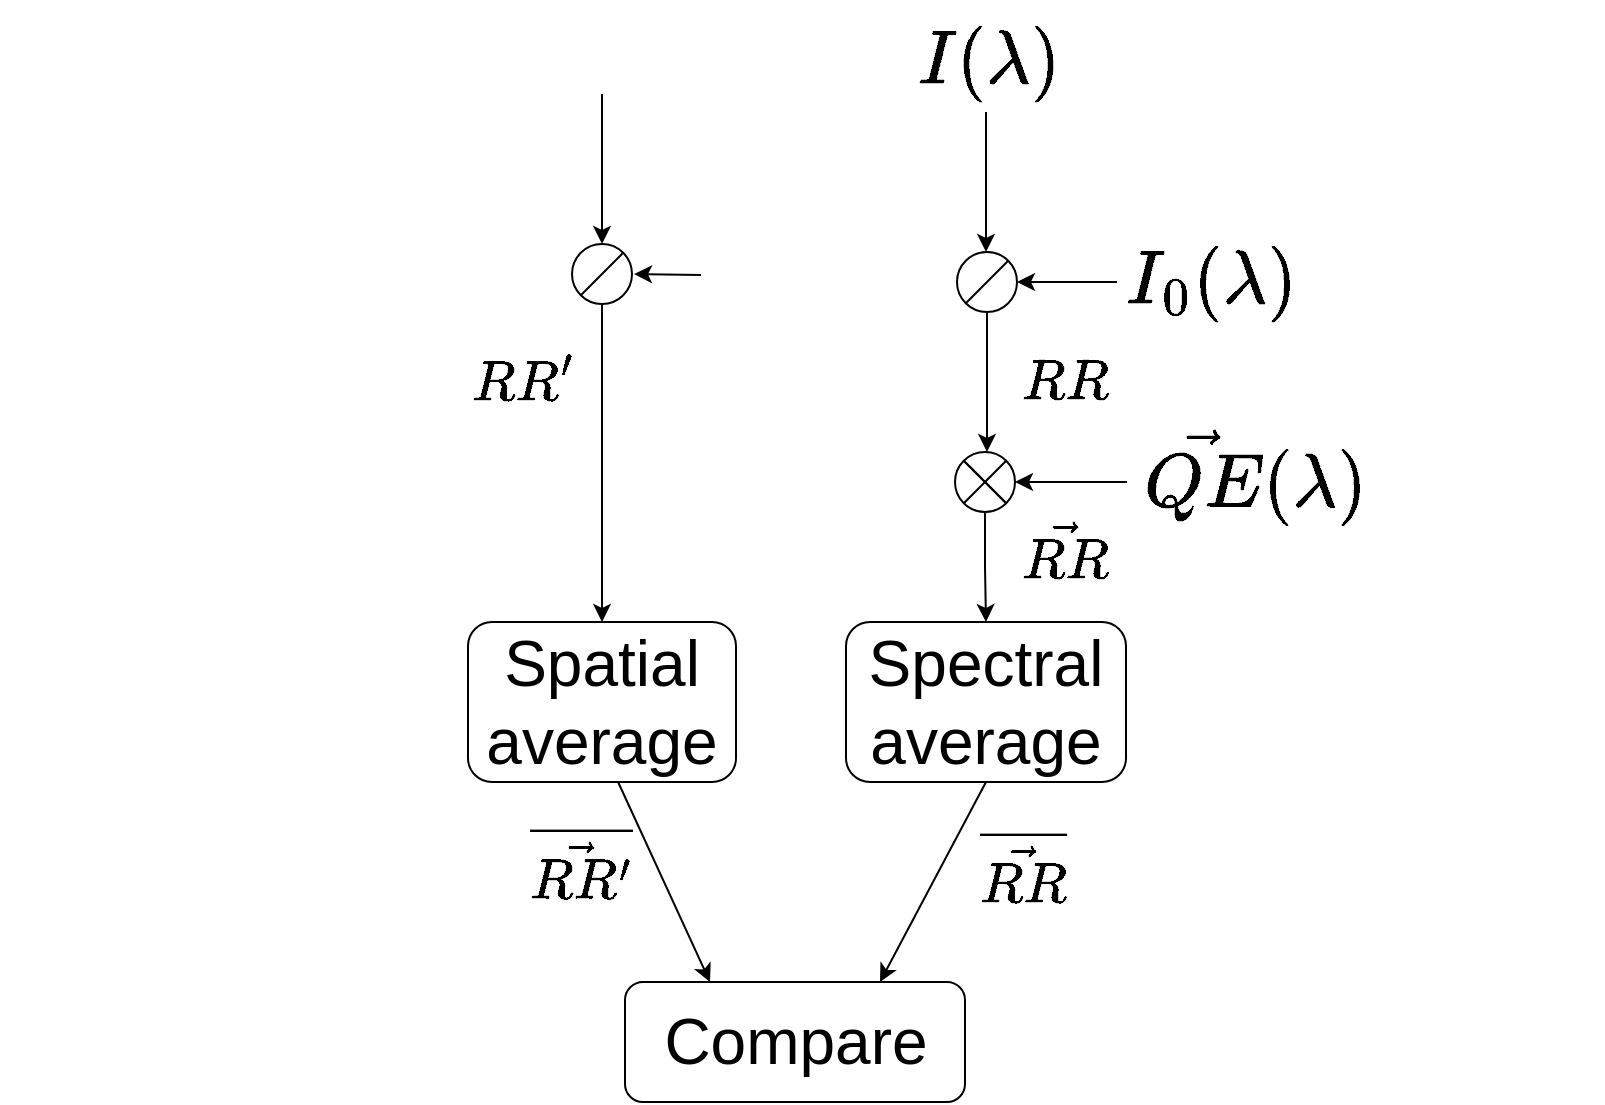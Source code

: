 <mxfile version="12.3.9" type="github" pages="1">
  <diagram id="npbPIhp3O4nb7fUVfA89" name="Page-1">
    <mxGraphModel dx="2249" dy="794" grid="1" gridSize="10" guides="1" tooltips="1" connect="1" arrows="1" fold="1" page="1" pageScale="1" pageWidth="827" pageHeight="1169" math="1" shadow="0">
      <root>
        <mxCell id="0"/>
        <mxCell id="1" parent="0"/>
        <mxCell id="ERMoTEU1ZdiAvk5Pcdhp-1" value="" style="group" parent="1" vertex="1" connectable="0">
          <mxGeometry x="180" y="161" width="30" height="30" as="geometry"/>
        </mxCell>
        <mxCell id="ERMoTEU1ZdiAvk5Pcdhp-2" value="" style="group" parent="ERMoTEU1ZdiAvk5Pcdhp-1" vertex="1" connectable="0">
          <mxGeometry width="30" height="30" as="geometry"/>
        </mxCell>
        <mxCell id="ERMoTEU1ZdiAvk5Pcdhp-3" value="" style="group" parent="ERMoTEU1ZdiAvk5Pcdhp-2" vertex="1" connectable="0">
          <mxGeometry width="30" height="30" as="geometry"/>
        </mxCell>
        <mxCell id="ERMoTEU1ZdiAvk5Pcdhp-4" value="" style="ellipse;whiteSpace=wrap;html=1;aspect=fixed;" parent="ERMoTEU1ZdiAvk5Pcdhp-3" vertex="1">
          <mxGeometry width="30" height="30" as="geometry"/>
        </mxCell>
        <mxCell id="ERMoTEU1ZdiAvk5Pcdhp-5" value="" style="endArrow=none;html=1;" parent="ERMoTEU1ZdiAvk5Pcdhp-3" edge="1">
          <mxGeometry width="50" height="50" relative="1" as="geometry">
            <mxPoint x="4.286" y="25.714" as="sourcePoint"/>
            <mxPoint x="25.714" y="4.286" as="targetPoint"/>
          </mxGeometry>
        </mxCell>
        <mxCell id="ERMoTEU1ZdiAvk5Pcdhp-6" value="&lt;span style=&quot;font-size: 32px ; text-align: left&quot;&gt;$$A$$&lt;/span&gt;" style="text;html=1;align=center;verticalAlign=middle;resizable=0;points=[];;autosize=1;" parent="1" vertex="1">
          <mxGeometry x="139" y="55" width="110" height="30" as="geometry"/>
        </mxCell>
        <mxCell id="ERMoTEU1ZdiAvk5Pcdhp-7" value="&lt;div style=&quot;text-align: left&quot;&gt;&lt;span style=&quot;font-size: 32px&quot;&gt;$$A_0$$&lt;/span&gt;&lt;/div&gt;" style="text;html=1;align=center;verticalAlign=middle;resizable=0;points=[];;autosize=1;" parent="1" vertex="1">
          <mxGeometry x="198" y="160" width="140" height="30" as="geometry"/>
        </mxCell>
        <mxCell id="ERMoTEU1ZdiAvk5Pcdhp-8" style="edgeStyle=orthogonalEdgeStyle;rounded=0;orthogonalLoop=1;jettySize=auto;html=1;exitX=0.5;exitY=1;exitDx=0;exitDy=0;entryX=0.5;entryY=0;entryDx=0;entryDy=0;" parent="1" source="ERMoTEU1ZdiAvk5Pcdhp-4" target="ERMoTEU1ZdiAvk5Pcdhp-54" edge="1">
          <mxGeometry relative="1" as="geometry">
            <mxPoint x="195" y="261" as="targetPoint"/>
          </mxGeometry>
        </mxCell>
        <mxCell id="ERMoTEU1ZdiAvk5Pcdhp-9" value="&lt;font style=&quot;font-size: 24px&quot;&gt;$$RR&#39;$$&lt;/font&gt;" style="text;html=1;align=center;verticalAlign=middle;resizable=0;points=[];;autosize=1;" parent="1" vertex="1">
          <mxGeometry x="100" y="220" width="110" height="20" as="geometry"/>
        </mxCell>
        <mxCell id="ERMoTEU1ZdiAvk5Pcdhp-16" style="edgeStyle=orthogonalEdgeStyle;rounded=0;orthogonalLoop=1;jettySize=auto;html=1;exitX=0.5;exitY=1;exitDx=0;exitDy=0;entryX=0.5;entryY=0;entryDx=0;entryDy=0;fontColor=#FFFFFF;" parent="1" source="ERMoTEU1ZdiAvk5Pcdhp-17" target="ERMoTEU1ZdiAvk5Pcdhp-4" edge="1">
          <mxGeometry relative="1" as="geometry"/>
        </mxCell>
        <mxCell id="ERMoTEU1ZdiAvk5Pcdhp-17" value="" style="whiteSpace=wrap;html=1;aspect=fixed;fontColor=#FFFFFF;strokeColor=none;" parent="1" vertex="1">
          <mxGeometry x="171.5" y="39" width="47" height="47" as="geometry"/>
        </mxCell>
        <mxCell id="ERMoTEU1ZdiAvk5Pcdhp-19" value="" style="whiteSpace=wrap;html=1;aspect=fixed;fontColor=#FFFFFF;strokeColor=#FFFFFF;" parent="1" vertex="1">
          <mxGeometry x="244.5" y="153" width="47" height="47" as="geometry"/>
        </mxCell>
        <mxCell id="ERMoTEU1ZdiAvk5Pcdhp-21" value="" style="endArrow=classic;html=1;fontColor=#FFFFFF;exitX=0;exitY=0.5;exitDx=0;exitDy=0;" parent="1" source="ERMoTEU1ZdiAvk5Pcdhp-19" edge="1">
          <mxGeometry width="50" height="50" relative="1" as="geometry">
            <mxPoint x="226.472" y="95" as="sourcePoint"/>
            <mxPoint x="211" y="176" as="targetPoint"/>
          </mxGeometry>
        </mxCell>
        <mxCell id="ERMoTEU1ZdiAvk5Pcdhp-25" value="" style="group" parent="1" vertex="1" connectable="0">
          <mxGeometry x="372.5" y="165" width="30" height="30" as="geometry"/>
        </mxCell>
        <mxCell id="ERMoTEU1ZdiAvk5Pcdhp-26" value="" style="group" parent="ERMoTEU1ZdiAvk5Pcdhp-25" vertex="1" connectable="0">
          <mxGeometry width="30" height="30" as="geometry"/>
        </mxCell>
        <mxCell id="ERMoTEU1ZdiAvk5Pcdhp-27" value="" style="group" parent="ERMoTEU1ZdiAvk5Pcdhp-26" vertex="1" connectable="0">
          <mxGeometry width="30" height="30" as="geometry"/>
        </mxCell>
        <mxCell id="ERMoTEU1ZdiAvk5Pcdhp-28" value="" style="ellipse;whiteSpace=wrap;html=1;aspect=fixed;" parent="ERMoTEU1ZdiAvk5Pcdhp-27" vertex="1">
          <mxGeometry width="30" height="30" as="geometry"/>
        </mxCell>
        <mxCell id="ERMoTEU1ZdiAvk5Pcdhp-29" value="" style="endArrow=none;html=1;" parent="ERMoTEU1ZdiAvk5Pcdhp-27" edge="1">
          <mxGeometry width="50" height="50" relative="1" as="geometry">
            <mxPoint x="4.286" y="25.714" as="sourcePoint"/>
            <mxPoint x="25.714" y="4.286" as="targetPoint"/>
          </mxGeometry>
        </mxCell>
        <mxCell id="ERMoTEU1ZdiAvk5Pcdhp-30" value="" style="endArrow=classic;html=1;" parent="1" edge="1">
          <mxGeometry width="50" height="50" relative="1" as="geometry">
            <mxPoint x="387" y="95" as="sourcePoint"/>
            <mxPoint x="387" y="165" as="targetPoint"/>
          </mxGeometry>
        </mxCell>
        <mxCell id="ERMoTEU1ZdiAvk5Pcdhp-31" value="&lt;span style=&quot;font-size: 32px ; text-align: left&quot;&gt;$$I(\lambda)$$&lt;/span&gt;" style="text;html=1;align=center;verticalAlign=middle;resizable=0;points=[];;autosize=1;" parent="1" vertex="1">
          <mxGeometry x="272.5" y="55" width="230" height="30" as="geometry"/>
        </mxCell>
        <mxCell id="ERMoTEU1ZdiAvk5Pcdhp-32" value="&lt;div style=&quot;text-align: left&quot;&gt;&lt;span style=&quot;font-size: 32px&quot;&gt;$$I_0(\lambda)$$&lt;/span&gt;&lt;/div&gt;" style="text;html=1;align=center;verticalAlign=middle;resizable=0;points=[];;autosize=1;" parent="1" vertex="1">
          <mxGeometry x="363.5" y="165" width="270" height="30" as="geometry"/>
        </mxCell>
        <mxCell id="ERMoTEU1ZdiAvk5Pcdhp-33" value="" style="endArrow=classic;html=1;entryX=1;entryY=0.5;entryDx=0;entryDy=0;" parent="1" target="ERMoTEU1ZdiAvk5Pcdhp-28" edge="1">
          <mxGeometry width="50" height="50" relative="1" as="geometry">
            <mxPoint x="452.5" y="180" as="sourcePoint"/>
            <mxPoint x="397.5" y="245" as="targetPoint"/>
          </mxGeometry>
        </mxCell>
        <mxCell id="ERMoTEU1ZdiAvk5Pcdhp-34" style="edgeStyle=orthogonalEdgeStyle;rounded=0;orthogonalLoop=1;jettySize=auto;html=1;exitX=0.5;exitY=1;exitDx=0;exitDy=0;" parent="1" source="ERMoTEU1ZdiAvk5Pcdhp-28" edge="1">
          <mxGeometry relative="1" as="geometry">
            <mxPoint x="387.5" y="265" as="targetPoint"/>
          </mxGeometry>
        </mxCell>
        <mxCell id="ERMoTEU1ZdiAvk5Pcdhp-42" value="&lt;font style=&quot;font-size: 24px&quot;&gt;$$RR$$&lt;/font&gt;" style="text;html=1;align=center;verticalAlign=middle;resizable=0;points=[];;autosize=1;" parent="1" vertex="1">
          <mxGeometry x="375.5" y="220" width="100" height="20" as="geometry"/>
        </mxCell>
        <mxCell id="ERMoTEU1ZdiAvk5Pcdhp-44" value="" style="group" parent="1" vertex="1" connectable="0">
          <mxGeometry x="371.5" y="265" width="30" height="30" as="geometry"/>
        </mxCell>
        <mxCell id="ERMoTEU1ZdiAvk5Pcdhp-45" value="" style="group" parent="ERMoTEU1ZdiAvk5Pcdhp-44" vertex="1" connectable="0">
          <mxGeometry width="30" height="30" as="geometry"/>
        </mxCell>
        <mxCell id="ERMoTEU1ZdiAvk5Pcdhp-46" value="" style="ellipse;whiteSpace=wrap;html=1;aspect=fixed;" parent="ERMoTEU1ZdiAvk5Pcdhp-45" vertex="1">
          <mxGeometry width="30" height="30" as="geometry"/>
        </mxCell>
        <mxCell id="ERMoTEU1ZdiAvk5Pcdhp-47" value="" style="endArrow=none;html=1;" parent="ERMoTEU1ZdiAvk5Pcdhp-45" edge="1">
          <mxGeometry width="50" height="50" relative="1" as="geometry">
            <mxPoint x="4.286" y="25.714" as="sourcePoint"/>
            <mxPoint x="25.714" y="4.286" as="targetPoint"/>
          </mxGeometry>
        </mxCell>
        <mxCell id="ERMoTEU1ZdiAvk5Pcdhp-48" value="" style="endArrow=none;html=1;fontColor=#FFFFFF;" parent="ERMoTEU1ZdiAvk5Pcdhp-45" edge="1">
          <mxGeometry width="50" height="50" relative="1" as="geometry">
            <mxPoint x="5" y="5" as="sourcePoint"/>
            <mxPoint x="25" y="25" as="targetPoint"/>
          </mxGeometry>
        </mxCell>
        <mxCell id="ERMoTEU1ZdiAvk5Pcdhp-49" value="" style="endArrow=none;html=1;" parent="ERMoTEU1ZdiAvk5Pcdhp-45" edge="1">
          <mxGeometry width="50" height="50" relative="1" as="geometry">
            <mxPoint x="4.286" y="4.286" as="sourcePoint"/>
            <mxPoint x="25.714" y="25.714" as="targetPoint"/>
          </mxGeometry>
        </mxCell>
        <mxCell id="ERMoTEU1ZdiAvk5Pcdhp-50" value="" style="endArrow=classic;html=1;fontColor=#000000;entryX=1;entryY=0.5;entryDx=0;entryDy=0;" parent="1" target="ERMoTEU1ZdiAvk5Pcdhp-46" edge="1">
          <mxGeometry width="50" height="50" relative="1" as="geometry">
            <mxPoint x="457.5" y="280" as="sourcePoint"/>
            <mxPoint x="507.5" y="230" as="targetPoint"/>
          </mxGeometry>
        </mxCell>
        <mxCell id="ERMoTEU1ZdiAvk5Pcdhp-51" value="&lt;font style=&quot;font-size: 32px&quot;&gt;$$\vec{QE}(\lambda)$$&lt;/font&gt;" style="text;html=1;align=center;verticalAlign=middle;resizable=0;points=[];;autosize=1;fontColor=#000000;" parent="1" vertex="1">
          <mxGeometry x="345.5" y="260" width="350" height="30" as="geometry"/>
        </mxCell>
        <mxCell id="ERMoTEU1ZdiAvk5Pcdhp-52" style="edgeStyle=orthogonalEdgeStyle;rounded=0;orthogonalLoop=1;jettySize=auto;html=1;exitX=0.5;exitY=1;exitDx=0;exitDy=0;fontColor=#000000;" parent="1" source="ERMoTEU1ZdiAvk5Pcdhp-46" target="ERMoTEU1ZdiAvk5Pcdhp-55" edge="1">
          <mxGeometry relative="1" as="geometry">
            <mxPoint x="386.5" y="345" as="targetPoint"/>
          </mxGeometry>
        </mxCell>
        <mxCell id="ERMoTEU1ZdiAvk5Pcdhp-53" value="&lt;span style=&quot;font-size: 24px&quot;&gt;$$\vec{RR}$$&lt;br&gt;&lt;/span&gt;" style="text;html=1;align=center;verticalAlign=middle;resizable=0;points=[];;autosize=1;" parent="1" vertex="1">
          <mxGeometry x="345.5" y="320" width="160" height="20" as="geometry"/>
        </mxCell>
        <mxCell id="ERMoTEU1ZdiAvk5Pcdhp-54" value="&lt;font style=&quot;font-size: 32px&quot;&gt;Spatial average&lt;/font&gt;" style="rounded=1;whiteSpace=wrap;html=1;" parent="1" vertex="1">
          <mxGeometry x="128" y="350" width="134" height="80" as="geometry"/>
        </mxCell>
        <mxCell id="ERMoTEU1ZdiAvk5Pcdhp-55" value="&lt;font style=&quot;font-size: 32px&quot;&gt;Spectral average&lt;/font&gt;" style="rounded=1;whiteSpace=wrap;html=1;" parent="1" vertex="1">
          <mxGeometry x="317" y="350" width="140" height="80" as="geometry"/>
        </mxCell>
        <mxCell id="ERMoTEU1ZdiAvk5Pcdhp-56" value="&lt;font style=&quot;font-size: 32px&quot;&gt;Compare&lt;/font&gt;" style="rounded=1;whiteSpace=wrap;html=1;" parent="1" vertex="1">
          <mxGeometry x="206.5" y="530" width="170" height="60" as="geometry"/>
        </mxCell>
        <mxCell id="ERMoTEU1ZdiAvk5Pcdhp-57" style="edgeStyle=orthogonalEdgeStyle;rounded=0;orthogonalLoop=1;jettySize=auto;html=1;exitX=0.5;exitY=1;exitDx=0;exitDy=0;" parent="1" source="ERMoTEU1ZdiAvk5Pcdhp-54" target="ERMoTEU1ZdiAvk5Pcdhp-54" edge="1">
          <mxGeometry relative="1" as="geometry"/>
        </mxCell>
        <mxCell id="ERMoTEU1ZdiAvk5Pcdhp-58" style="edgeStyle=orthogonalEdgeStyle;rounded=0;orthogonalLoop=1;jettySize=auto;html=1;exitX=0.5;exitY=1;exitDx=0;exitDy=0;" parent="1" source="ERMoTEU1ZdiAvk5Pcdhp-54" target="ERMoTEU1ZdiAvk5Pcdhp-54" edge="1">
          <mxGeometry relative="1" as="geometry"/>
        </mxCell>
        <mxCell id="ERMoTEU1ZdiAvk5Pcdhp-61" value="&lt;font style=&quot;font-size: 24px&quot;&gt;$$\overline{\vec{RR&#39;}}$$&lt;/font&gt;" style="text;html=1;" parent="1" vertex="1">
          <mxGeometry x="157" y="420" width="160" height="30" as="geometry"/>
        </mxCell>
        <mxCell id="ERMoTEU1ZdiAvk5Pcdhp-62" value="&lt;font style=&quot;font-size: 24px&quot;&gt;$$\overline{\vec{RR}}$$&lt;/font&gt;" style="text;html=1;" parent="1" vertex="1">
          <mxGeometry x="382" y="422" width="150" height="30" as="geometry"/>
        </mxCell>
        <mxCell id="ERMoTEU1ZdiAvk5Pcdhp-63" value="" style="endArrow=classic;html=1;exitX=0.56;exitY=1;exitDx=0;exitDy=0;exitPerimeter=0;entryX=0.25;entryY=0;entryDx=0;entryDy=0;" parent="1" source="ERMoTEU1ZdiAvk5Pcdhp-54" target="ERMoTEU1ZdiAvk5Pcdhp-56" edge="1">
          <mxGeometry width="50" height="50" relative="1" as="geometry">
            <mxPoint x="100" y="660" as="sourcePoint"/>
            <mxPoint x="150" y="610" as="targetPoint"/>
          </mxGeometry>
        </mxCell>
        <mxCell id="ERMoTEU1ZdiAvk5Pcdhp-64" value="" style="endArrow=classic;html=1;exitX=0.5;exitY=1;exitDx=0;exitDy=0;entryX=0.75;entryY=0;entryDx=0;entryDy=0;" parent="1" source="ERMoTEU1ZdiAvk5Pcdhp-55" target="ERMoTEU1ZdiAvk5Pcdhp-56" edge="1">
          <mxGeometry width="50" height="50" relative="1" as="geometry">
            <mxPoint x="100" y="660" as="sourcePoint"/>
            <mxPoint x="150" y="610" as="targetPoint"/>
          </mxGeometry>
        </mxCell>
        <mxCell id="yhBElZ0bcXS3aBq6PSTZ-1" value="&lt;font style=&quot;font-size: 32px&quot;&gt;$$\vec{QE}(\lambda)$$&lt;/font&gt;" style="text;html=1;align=center;verticalAlign=middle;resizable=0;points=[];;autosize=1;fontColor=#FFFFFF;" vertex="1" parent="1">
          <mxGeometry x="-105.5" y="265" width="350" height="30" as="geometry"/>
        </mxCell>
      </root>
    </mxGraphModel>
  </diagram>
</mxfile>
